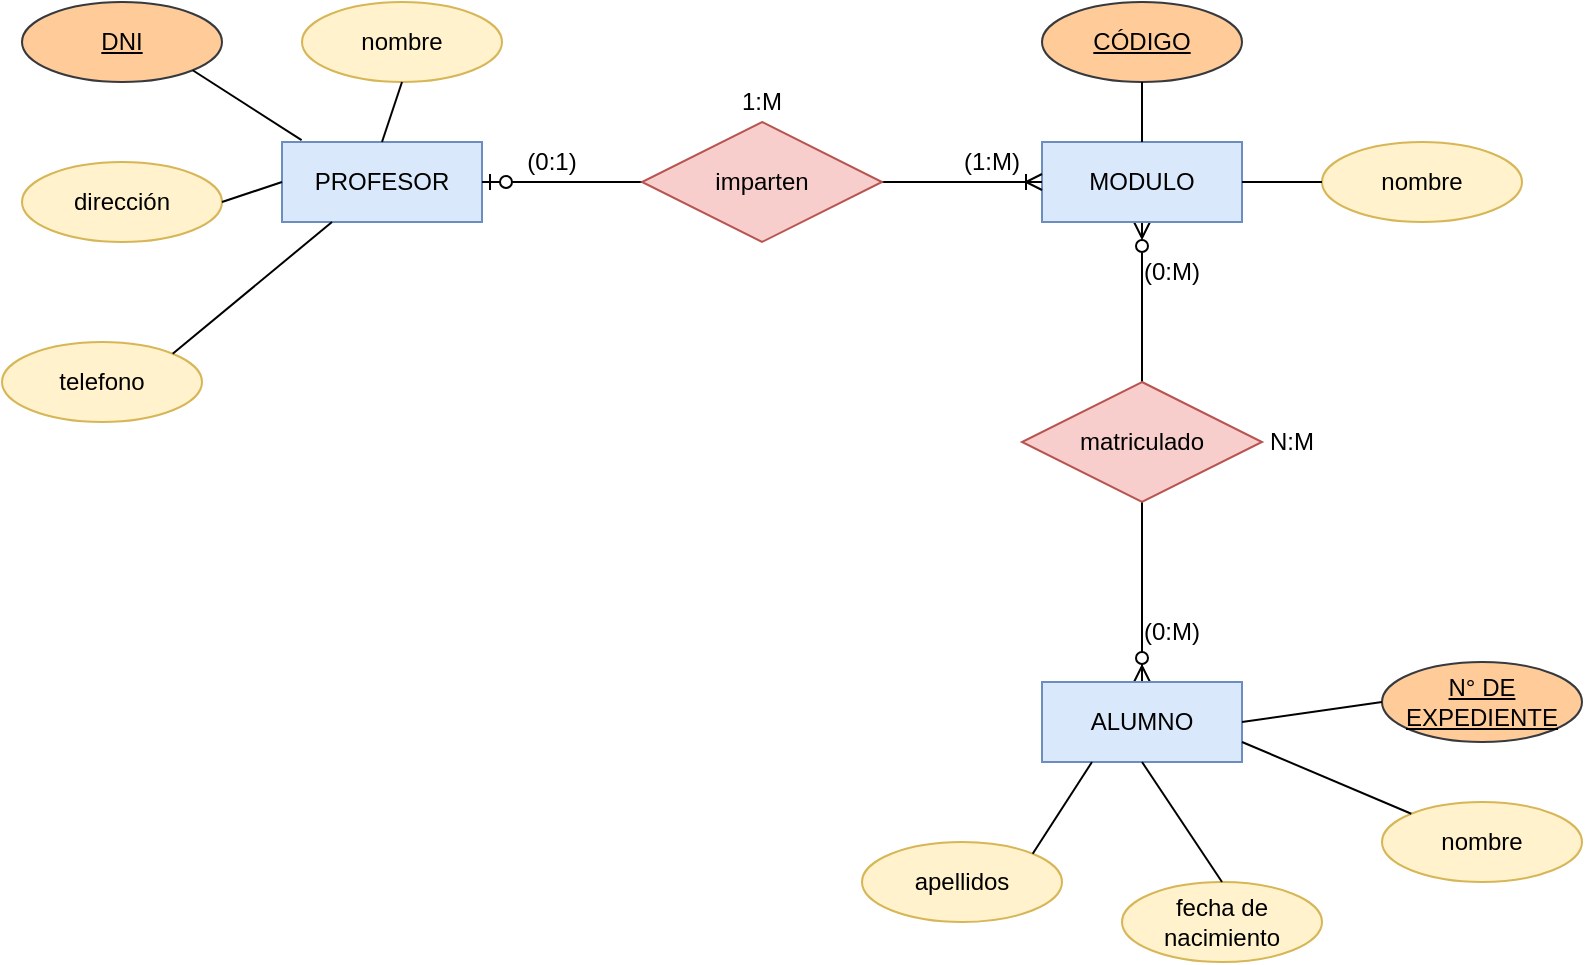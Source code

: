 <mxfile version="24.7.8">
  <diagram name="Página-1" id="UuQb5bXASO5Vd2X1nTOZ">
    <mxGraphModel dx="915" dy="690" grid="1" gridSize="10" guides="1" tooltips="1" connect="1" arrows="1" fold="1" page="1" pageScale="1" pageWidth="827" pageHeight="1169" math="0" shadow="0">
      <root>
        <mxCell id="0" />
        <mxCell id="1" parent="0" />
        <mxCell id="0DBewgVQdNxgb3Xc7PkQ-1" value="PROFESOR" style="whiteSpace=wrap;html=1;align=center;fillColor=#dae8fc;strokeColor=#6c8ebf;" parent="1" vertex="1">
          <mxGeometry x="150" y="100" width="100" height="40" as="geometry" />
        </mxCell>
        <mxCell id="0DBewgVQdNxgb3Xc7PkQ-41" value="" style="fontSize=12;html=1;endArrow=ERzeroToMany;endFill=0;startArrow=ERzeroToMany;rounded=0;entryX=0.5;entryY=1;entryDx=0;entryDy=0;exitX=0.5;exitY=0;exitDx=0;exitDy=0;" parent="1" source="0DBewgVQdNxgb3Xc7PkQ-4" target="0DBewgVQdNxgb3Xc7PkQ-3" edge="1">
          <mxGeometry width="100" height="100" relative="1" as="geometry">
            <mxPoint x="484" y="359.0" as="sourcePoint" />
            <mxPoint x="540" y="180" as="targetPoint" />
          </mxGeometry>
        </mxCell>
        <mxCell id="0DBewgVQdNxgb3Xc7PkQ-3" value="MODULO" style="whiteSpace=wrap;html=1;align=center;fillColor=#dae8fc;strokeColor=#6c8ebf;" parent="1" vertex="1">
          <mxGeometry x="530" y="100" width="100" height="40" as="geometry" />
        </mxCell>
        <mxCell id="0DBewgVQdNxgb3Xc7PkQ-4" value="ALUMNO" style="whiteSpace=wrap;html=1;align=center;fillColor=#dae8fc;strokeColor=#6c8ebf;" parent="1" vertex="1">
          <mxGeometry x="530" y="370" width="100" height="40" as="geometry" />
        </mxCell>
        <mxCell id="0DBewgVQdNxgb3Xc7PkQ-6" value="DNI" style="ellipse;whiteSpace=wrap;html=1;align=center;fontStyle=4;fillColor=#ffcc99;strokeColor=#36393d;" parent="1" vertex="1">
          <mxGeometry x="20" y="30" width="100" height="40" as="geometry" />
        </mxCell>
        <mxCell id="0DBewgVQdNxgb3Xc7PkQ-7" value="telefono" style="ellipse;whiteSpace=wrap;html=1;align=center;fillColor=#fff2cc;strokeColor=#d6b656;" parent="1" vertex="1">
          <mxGeometry x="10" y="200" width="100" height="40" as="geometry" />
        </mxCell>
        <mxCell id="0DBewgVQdNxgb3Xc7PkQ-8" value="dirección" style="ellipse;whiteSpace=wrap;html=1;align=center;fillColor=#fff2cc;strokeColor=#d6b656;" parent="1" vertex="1">
          <mxGeometry x="20" y="110" width="100" height="40" as="geometry" />
        </mxCell>
        <mxCell id="0DBewgVQdNxgb3Xc7PkQ-9" value="nombre" style="ellipse;whiteSpace=wrap;html=1;align=center;fillColor=#fff2cc;strokeColor=#d6b656;" parent="1" vertex="1">
          <mxGeometry x="160" y="30" width="100" height="40" as="geometry" />
        </mxCell>
        <mxCell id="0DBewgVQdNxgb3Xc7PkQ-10" value="nombre" style="ellipse;whiteSpace=wrap;html=1;align=center;fillColor=#fff2cc;strokeColor=#d6b656;" parent="1" vertex="1">
          <mxGeometry x="670" y="100" width="100" height="40" as="geometry" />
        </mxCell>
        <mxCell id="0DBewgVQdNxgb3Xc7PkQ-11" value="CÓDIGO" style="ellipse;whiteSpace=wrap;html=1;align=center;fontStyle=4;fillColor=#ffcc99;strokeColor=#36393d;" parent="1" vertex="1">
          <mxGeometry x="530" y="30" width="100" height="40" as="geometry" />
        </mxCell>
        <mxCell id="0DBewgVQdNxgb3Xc7PkQ-12" value="N° DE EXPEDIENTE" style="ellipse;whiteSpace=wrap;html=1;align=center;fontStyle=4;fillColor=#ffcc99;strokeColor=#36393d;" parent="1" vertex="1">
          <mxGeometry x="700" y="360" width="100" height="40" as="geometry" />
        </mxCell>
        <mxCell id="0DBewgVQdNxgb3Xc7PkQ-13" value="nombre" style="ellipse;whiteSpace=wrap;html=1;align=center;fillColor=#fff2cc;strokeColor=#d6b656;" parent="1" vertex="1">
          <mxGeometry x="700" y="430" width="100" height="40" as="geometry" />
        </mxCell>
        <mxCell id="0DBewgVQdNxgb3Xc7PkQ-14" value="apellidos" style="ellipse;whiteSpace=wrap;html=1;align=center;fillColor=#fff2cc;strokeColor=#d6b656;" parent="1" vertex="1">
          <mxGeometry x="440" y="450" width="100" height="40" as="geometry" />
        </mxCell>
        <mxCell id="0DBewgVQdNxgb3Xc7PkQ-15" value="fecha de nacimiento" style="ellipse;whiteSpace=wrap;html=1;align=center;fillColor=#fff2cc;strokeColor=#d6b656;" parent="1" vertex="1">
          <mxGeometry x="570" y="470" width="100" height="40" as="geometry" />
        </mxCell>
        <mxCell id="0DBewgVQdNxgb3Xc7PkQ-24" value="" style="endArrow=none;html=1;rounded=0;exitX=1;exitY=1;exitDx=0;exitDy=0;entryX=0.098;entryY=-0.024;entryDx=0;entryDy=0;entryPerimeter=0;" parent="1" source="0DBewgVQdNxgb3Xc7PkQ-6" target="0DBewgVQdNxgb3Xc7PkQ-1" edge="1">
          <mxGeometry relative="1" as="geometry">
            <mxPoint x="330" y="330" as="sourcePoint" />
            <mxPoint x="160" y="100" as="targetPoint" />
          </mxGeometry>
        </mxCell>
        <mxCell id="0DBewgVQdNxgb3Xc7PkQ-25" value="" style="endArrow=none;html=1;rounded=0;exitX=0.5;exitY=0;exitDx=0;exitDy=0;entryX=0.5;entryY=1;entryDx=0;entryDy=0;" parent="1" source="0DBewgVQdNxgb3Xc7PkQ-1" target="0DBewgVQdNxgb3Xc7PkQ-9" edge="1">
          <mxGeometry relative="1" as="geometry">
            <mxPoint x="115" y="74" as="sourcePoint" />
            <mxPoint x="170" y="109" as="targetPoint" />
          </mxGeometry>
        </mxCell>
        <mxCell id="0DBewgVQdNxgb3Xc7PkQ-26" value="" style="endArrow=none;html=1;rounded=0;exitX=1;exitY=0.5;exitDx=0;exitDy=0;entryX=0;entryY=0.5;entryDx=0;entryDy=0;" parent="1" source="0DBewgVQdNxgb3Xc7PkQ-8" target="0DBewgVQdNxgb3Xc7PkQ-1" edge="1">
          <mxGeometry relative="1" as="geometry">
            <mxPoint x="125" y="84" as="sourcePoint" />
            <mxPoint x="180" y="119" as="targetPoint" />
          </mxGeometry>
        </mxCell>
        <mxCell id="0DBewgVQdNxgb3Xc7PkQ-27" value="" style="endArrow=none;html=1;rounded=0;exitX=1;exitY=0;exitDx=0;exitDy=0;entryX=0.25;entryY=1;entryDx=0;entryDy=0;" parent="1" source="0DBewgVQdNxgb3Xc7PkQ-7" target="0DBewgVQdNxgb3Xc7PkQ-1" edge="1">
          <mxGeometry relative="1" as="geometry">
            <mxPoint x="135" y="94" as="sourcePoint" />
            <mxPoint x="190" y="129" as="targetPoint" />
          </mxGeometry>
        </mxCell>
        <mxCell id="0DBewgVQdNxgb3Xc7PkQ-28" value="" style="endArrow=none;html=1;rounded=0;exitX=0.5;exitY=1;exitDx=0;exitDy=0;entryX=0.5;entryY=0;entryDx=0;entryDy=0;" parent="1" source="0DBewgVQdNxgb3Xc7PkQ-11" target="0DBewgVQdNxgb3Xc7PkQ-3" edge="1">
          <mxGeometry relative="1" as="geometry">
            <mxPoint x="145" y="104" as="sourcePoint" />
            <mxPoint x="200" y="139" as="targetPoint" />
          </mxGeometry>
        </mxCell>
        <mxCell id="0DBewgVQdNxgb3Xc7PkQ-29" value="" style="endArrow=none;html=1;rounded=0;exitX=1;exitY=0.5;exitDx=0;exitDy=0;entryX=0;entryY=0.5;entryDx=0;entryDy=0;" parent="1" source="0DBewgVQdNxgb3Xc7PkQ-3" target="0DBewgVQdNxgb3Xc7PkQ-10" edge="1">
          <mxGeometry relative="1" as="geometry">
            <mxPoint x="155" y="114" as="sourcePoint" />
            <mxPoint x="210" y="149" as="targetPoint" />
          </mxGeometry>
        </mxCell>
        <mxCell id="0DBewgVQdNxgb3Xc7PkQ-32" value="" style="endArrow=none;html=1;rounded=0;exitX=0.5;exitY=1;exitDx=0;exitDy=0;entryX=0.5;entryY=0;entryDx=0;entryDy=0;" parent="1" source="0DBewgVQdNxgb3Xc7PkQ-4" target="0DBewgVQdNxgb3Xc7PkQ-15" edge="1">
          <mxGeometry relative="1" as="geometry">
            <mxPoint x="980" y="420" as="sourcePoint" />
            <mxPoint x="970" y="470" as="targetPoint" />
          </mxGeometry>
        </mxCell>
        <mxCell id="0DBewgVQdNxgb3Xc7PkQ-33" value="" style="endArrow=none;html=1;rounded=0;exitX=1;exitY=0.5;exitDx=0;exitDy=0;entryX=0;entryY=0.5;entryDx=0;entryDy=0;" parent="1" source="0DBewgVQdNxgb3Xc7PkQ-4" target="0DBewgVQdNxgb3Xc7PkQ-12" edge="1">
          <mxGeometry relative="1" as="geometry">
            <mxPoint x="600" y="420" as="sourcePoint" />
            <mxPoint x="630" y="480" as="targetPoint" />
          </mxGeometry>
        </mxCell>
        <mxCell id="0DBewgVQdNxgb3Xc7PkQ-34" value="" style="endArrow=none;html=1;rounded=0;exitX=1;exitY=0.75;exitDx=0;exitDy=0;entryX=0;entryY=0;entryDx=0;entryDy=0;" parent="1" source="0DBewgVQdNxgb3Xc7PkQ-4" target="0DBewgVQdNxgb3Xc7PkQ-13" edge="1">
          <mxGeometry relative="1" as="geometry">
            <mxPoint x="550" y="390" as="sourcePoint" />
            <mxPoint x="505" y="364" as="targetPoint" />
          </mxGeometry>
        </mxCell>
        <mxCell id="0DBewgVQdNxgb3Xc7PkQ-35" value="" style="endArrow=none;html=1;rounded=0;exitX=0.25;exitY=1;exitDx=0;exitDy=0;entryX=1;entryY=0;entryDx=0;entryDy=0;" parent="1" source="0DBewgVQdNxgb3Xc7PkQ-4" target="0DBewgVQdNxgb3Xc7PkQ-14" edge="1">
          <mxGeometry relative="1" as="geometry">
            <mxPoint x="550" y="410" as="sourcePoint" />
            <mxPoint x="520" y="420" as="targetPoint" />
          </mxGeometry>
        </mxCell>
        <mxCell id="0DBewgVQdNxgb3Xc7PkQ-36" value="matriculado" style="shape=rhombus;perimeter=rhombusPerimeter;whiteSpace=wrap;html=1;align=center;fillColor=#f8cecc;strokeColor=#b85450;" parent="1" vertex="1">
          <mxGeometry x="520" y="220" width="120" height="60" as="geometry" />
        </mxCell>
        <mxCell id="0DBewgVQdNxgb3Xc7PkQ-47" value="N:M" style="fontColor=default;labelBackgroundColor=none;labelBorderColor=none;whiteSpace=wrap;html=1;gradientColor=none;fillColor=none;strokeColor=none;" parent="1" vertex="1">
          <mxGeometry x="640" y="240" width="30" height="20" as="geometry" />
        </mxCell>
        <mxCell id="0DBewgVQdNxgb3Xc7PkQ-48" value="(0:M)" style="fontColor=default;labelBackgroundColor=none;labelBorderColor=none;whiteSpace=wrap;html=1;gradientColor=none;fillColor=none;strokeColor=none;" parent="1" vertex="1">
          <mxGeometry x="580" y="330" width="30" height="30" as="geometry" />
        </mxCell>
        <mxCell id="0DBewgVQdNxgb3Xc7PkQ-50" value="" style="fontSize=12;html=1;endArrow=ERoneToMany;startArrow=ERzeroToOne;rounded=0;exitX=1;exitY=0.5;exitDx=0;exitDy=0;entryX=0;entryY=0.5;entryDx=0;entryDy=0;" parent="1" source="0DBewgVQdNxgb3Xc7PkQ-1" target="0DBewgVQdNxgb3Xc7PkQ-3" edge="1">
          <mxGeometry width="100" height="100" relative="1" as="geometry">
            <mxPoint x="330" y="280" as="sourcePoint" />
            <mxPoint x="430" y="180" as="targetPoint" />
          </mxGeometry>
        </mxCell>
        <mxCell id="0DBewgVQdNxgb3Xc7PkQ-19" value="imparten" style="shape=rhombus;perimeter=rhombusPerimeter;whiteSpace=wrap;html=1;align=center;fillColor=#f8cecc;strokeColor=#b85450;" parent="1" vertex="1">
          <mxGeometry x="330" y="90" width="120" height="60" as="geometry" />
        </mxCell>
        <mxCell id="0DBewgVQdNxgb3Xc7PkQ-51" value="&lt;div style=&quot;text-align: center;&quot;&gt;&lt;span style=&quot;text-align: start; background-color: initial;&quot;&gt;1:M&lt;/span&gt;&lt;span style=&quot;color: rgba(0, 0, 0, 0); font-family: monospace; font-size: 0px; text-align: start; text-wrap: nowrap; background-color: initial;&quot;&gt;Model%3E%3Croot%3E%3CmxCell%20id%3D%220%22%2F%3E%3CmxCell%20id%3D%221%22%20parent%3D%220%22%2F%3E%3CmxCell%20id%3D%222%22%20value%3D%22N%3AM%22%20style%3D%22fontColor%3Ddefault%3BlabelBackgroundColor%3Dnone%3BlabelBorderColor%3Dnone%3BwhiteSpace%3Dwrap%3Bhtml%3D1%3BgradientColor%3Dnone%3BfillColor%3Dnone%3BstrokeColor%3Dnone%3B%22%20vertex%3D%221%22%20parent%3D%221%22%3E%3CmxGeometry%20x%3D%22640%22%20y%3D%22240%22%20width%3D%2230%22%20height%3D%2220%22%20as%3D%22geometry%22%2F%3E%3C%2FmxCell%3E%3C%2Froot%3E%3C%2FmxGraphModel%3E&lt;/span&gt;&lt;/div&gt;" style="fontColor=default;labelBackgroundColor=none;labelBorderColor=none;whiteSpace=wrap;html=1;gradientColor=none;fillColor=none;strokeColor=none;" parent="1" vertex="1">
          <mxGeometry x="375" y="70" width="30" height="20" as="geometry" />
        </mxCell>
        <mxCell id="0DBewgVQdNxgb3Xc7PkQ-53" value="&lt;div style=&quot;text-align: center;&quot;&gt;&lt;span style=&quot;text-align: start; background-color: initial;&quot;&gt;(1:M)&lt;/span&gt;&lt;span style=&quot;color: rgba(0, 0, 0, 0); font-family: monospace; font-size: 0px; text-align: start; text-wrap: nowrap; background-color: initial;&quot;&gt;odel%3E%3Croot%3E%3CmxCell%20id%3D%220%22%2F%3E%3CmxCell%20id%3D%221%22%20parent%3D%220%22%2F%3E%3CmxCell%20id%3D%222%22%20value%3D%22N%3AM%22%20style%3D%22fontColor%3Ddefault%3BlabelBackgroundColor%3Dnone%3BlabelBorderColor%3Dnone%3BwhiteSpace%3Dwrap%3Bhtml%3D1%3BgradientColor%3Dnone%3BfillColor%3Dnone%3BstrokeColor%3Dnone%3B%22%20vertex%3D%221%22%20parent%3D%221%22%3E%3CmxGeometry%20x%3D%22640%22%20y%3D%22240%22%20width%3D%2230%22%20height%3D%2220%22%20as%3D%22geometry%22%2F%3E%3C%2FmxCell%3E%3C%2Froot%3E%3C%2FmxGraphModel%3E&lt;/span&gt;&lt;/div&gt;" style="fontColor=default;labelBackgroundColor=none;labelBorderColor=none;whiteSpace=wrap;html=1;gradientColor=none;fillColor=none;strokeColor=none;" parent="1" vertex="1">
          <mxGeometry x="490" y="100" width="30" height="20" as="geometry" />
        </mxCell>
        <mxCell id="0DBewgVQdNxgb3Xc7PkQ-54" value="(0:1)" style="fontColor=default;labelBackgroundColor=none;labelBorderColor=none;whiteSpace=wrap;html=1;gradientColor=none;fillColor=none;strokeColor=none;" parent="1" vertex="1">
          <mxGeometry x="270" y="100" width="30" height="20" as="geometry" />
        </mxCell>
        <mxCell id="0DBewgVQdNxgb3Xc7PkQ-55" value="(0:M)" style="fontColor=default;labelBackgroundColor=none;labelBorderColor=none;whiteSpace=wrap;html=1;gradientColor=none;fillColor=none;strokeColor=none;" parent="1" vertex="1">
          <mxGeometry x="580" y="150" width="30" height="30" as="geometry" />
        </mxCell>
      </root>
    </mxGraphModel>
  </diagram>
</mxfile>
